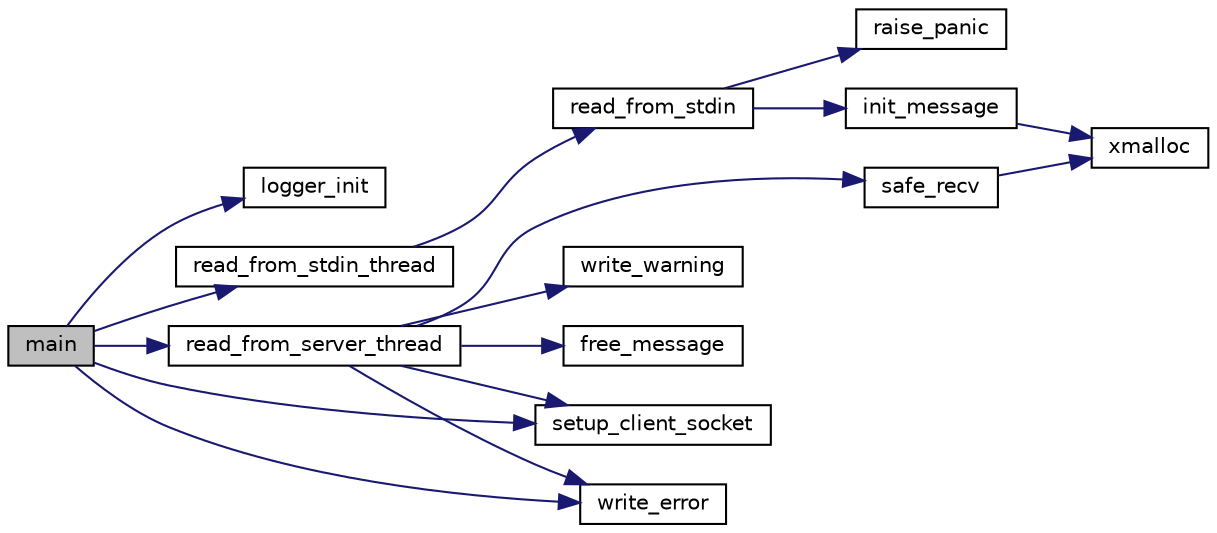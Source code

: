 digraph "main"
{
 // LATEX_PDF_SIZE
  edge [fontname="Helvetica",fontsize="10",labelfontname="Helvetica",labelfontsize="10"];
  node [fontname="Helvetica",fontsize="10",shape=record];
  rankdir="LR";
  Node1 [label="main",height=0.2,width=0.4,color="black", fillcolor="grey75", style="filled", fontcolor="black",tooltip=" "];
  Node1 -> Node2 [color="midnightblue",fontsize="10",style="solid",fontname="Helvetica"];
  Node2 [label="logger_init",height=0.2,width=0.4,color="black", fillcolor="white", style="filled",URL="$logger_8h.html#adbd31571b49f4ff32cda46460abe6469",tooltip="Init the logger system."];
  Node1 -> Node3 [color="midnightblue",fontsize="10",style="solid",fontname="Helvetica"];
  Node3 [label="read_from_server_thread",height=0.2,width=0.4,color="black", fillcolor="white", style="filled",URL="$read__from__server_8h.html#a380c17b4469c57a6ff36d5431c17a2d5",tooltip="Reads from the server and print (eventually) the formated message. This function is thread compliant."];
  Node3 -> Node4 [color="midnightblue",fontsize="10",style="solid",fontname="Helvetica"];
  Node4 [label="free_message",height=0.2,width=0.4,color="black", fillcolor="white", style="filled",URL="$message_8h.html#aafafca753919c7d770812f5c47b5fe7f",tooltip="Free the memory allocated by a struct message."];
  Node3 -> Node5 [color="midnightblue",fontsize="10",style="solid",fontname="Helvetica"];
  Node5 [label="safe_recv",height=0.2,width=0.4,color="black", fillcolor="white", style="filled",URL="$safe__io_8h.html#a11618f30f0d5d1293329f1d6804ff5fa",tooltip="Receive a message from a client safely."];
  Node5 -> Node6 [color="midnightblue",fontsize="10",style="solid",fontname="Helvetica"];
  Node6 [label="xmalloc",height=0.2,width=0.4,color="black", fillcolor="white", style="filled",URL="$epoll__server_2utils_2xalloc_8c.html#a42ccfa6fc49cc4ce90cc44cd05052490",tooltip="Malloc wrapper that exit on failure."];
  Node3 -> Node7 [color="midnightblue",fontsize="10",style="solid",fontname="Helvetica"];
  Node7 [label="setup_client_socket",height=0.2,width=0.4,color="black", fillcolor="white", style="filled",URL="$init__socket_8h.html#aeb1ff62bccbab70efeeac34f505ceb36",tooltip="Create a connection socket."];
  Node3 -> Node8 [color="midnightblue",fontsize="10",style="solid",fontname="Helvetica"];
  Node8 [label="write_error",height=0.2,width=0.4,color="black", fillcolor="white", style="filled",URL="$logger_8h.html#aa2f6842f436362eed5f832d3b6611165",tooltip="Log an error message."];
  Node3 -> Node9 [color="midnightblue",fontsize="10",style="solid",fontname="Helvetica"];
  Node9 [label="write_warning",height=0.2,width=0.4,color="black", fillcolor="white", style="filled",URL="$logger_8h.html#ae5719e99feb0e409f827c968cb6c824c",tooltip="Log an error message."];
  Node1 -> Node10 [color="midnightblue",fontsize="10",style="solid",fontname="Helvetica"];
  Node10 [label="read_from_stdin_thread",height=0.2,width=0.4,color="black", fillcolor="white", style="filled",URL="$read__from__stdin_8h.html#a823c02d2aa4f7bf6b7eabcf83fe760f1",tooltip=" "];
  Node10 -> Node11 [color="midnightblue",fontsize="10",style="solid",fontname="Helvetica"];
  Node11 [label="read_from_stdin",height=0.2,width=0.4,color="black", fillcolor="white", style="filled",URL="$read__from__stdin_8c.html#a12dd841eebca77e40e225f37da7f778e",tooltip="Read from stdin and send the message to the server."];
  Node11 -> Node12 [color="midnightblue",fontsize="10",style="solid",fontname="Helvetica"];
  Node12 [label="init_message",height=0.2,width=0.4,color="black", fillcolor="white", style="filled",URL="$message_8h.html#a2949ade165d1040b2cb63f5d680f9914",tooltip="Initializes a struct message with the param status code affected."];
  Node12 -> Node6 [color="midnightblue",fontsize="10",style="solid",fontname="Helvetica"];
  Node11 -> Node13 [color="midnightblue",fontsize="10",style="solid",fontname="Helvetica"];
  Node13 [label="raise_panic",height=0.2,width=0.4,color="black", fillcolor="white", style="filled",URL="$logger_8h.html#aa3c3e5e89264af119696a729635581e4",tooltip="Log a CRITICAL error message & exit the program."];
  Node1 -> Node7 [color="midnightblue",fontsize="10",style="solid",fontname="Helvetica"];
  Node1 -> Node8 [color="midnightblue",fontsize="10",style="solid",fontname="Helvetica"];
}
